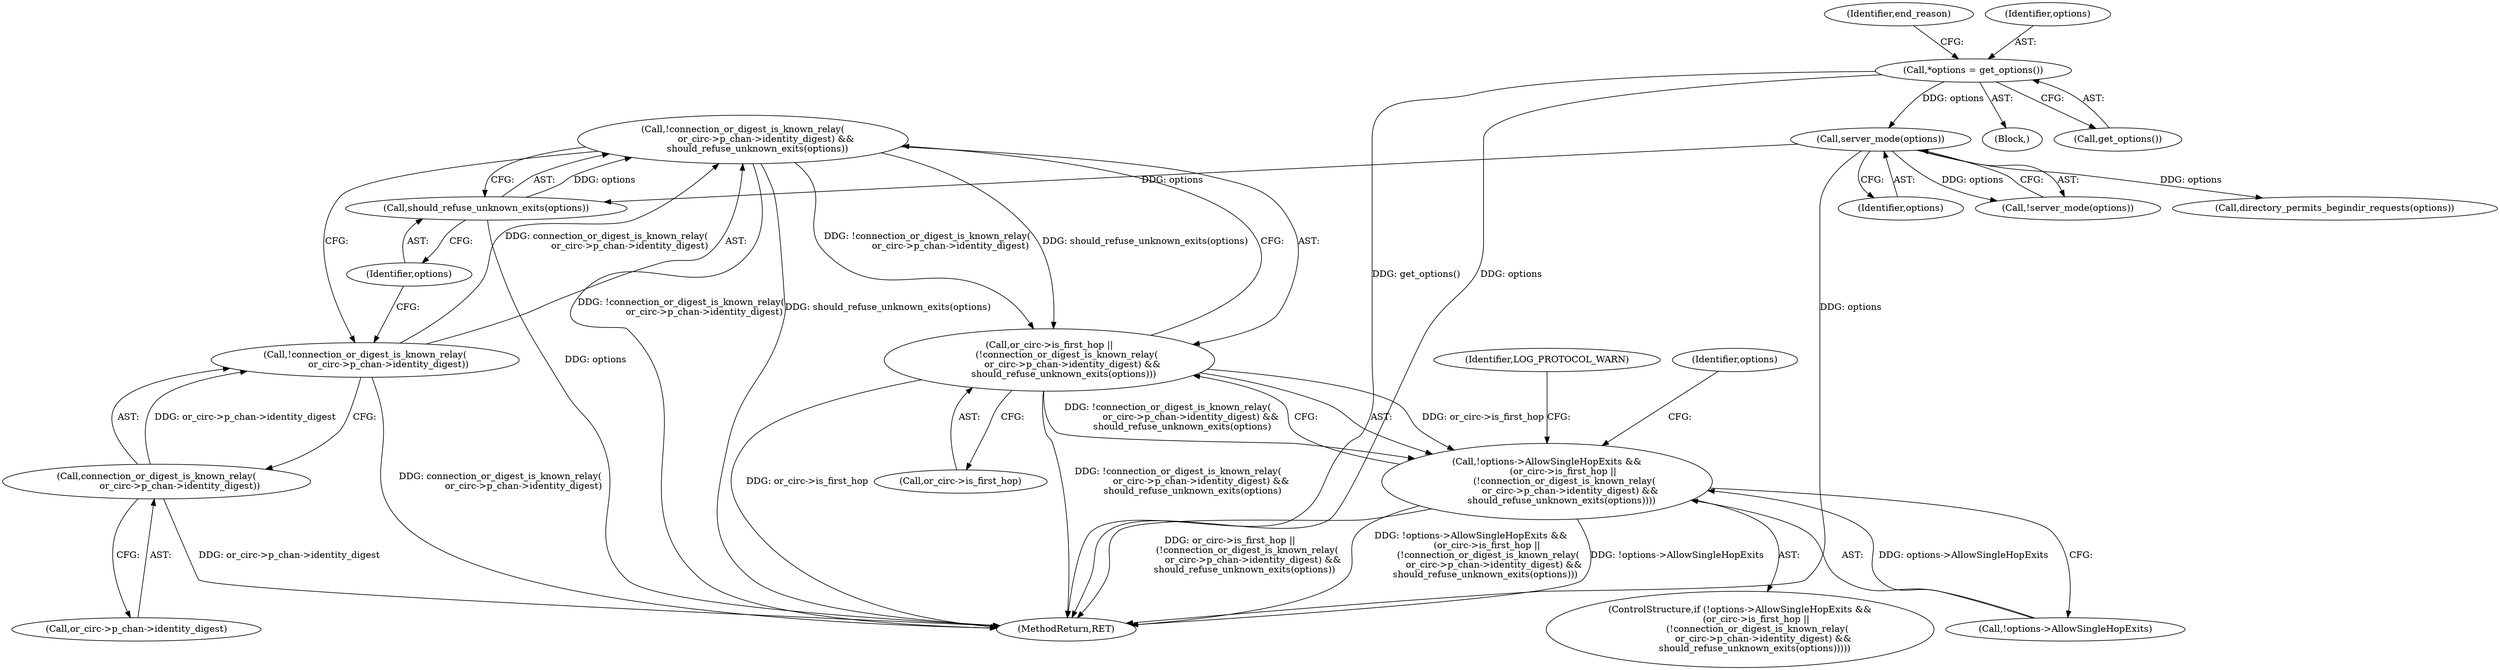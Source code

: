 digraph "0_tor_79b59a2dfcb68897ee89d98587d09e55f07e68d7@API" {
"1000268" [label="(Call,!connection_or_digest_is_known_relay(\n                or_circ->p_chan->identity_digest) &&\n          should_refuse_unknown_exits(options))"];
"1000269" [label="(Call,!connection_or_digest_is_known_relay(\n                or_circ->p_chan->identity_digest))"];
"1000270" [label="(Call,connection_or_digest_is_known_relay(\n                or_circ->p_chan->identity_digest))"];
"1000276" [label="(Call,should_refuse_unknown_exits(options))"];
"1000177" [label="(Call,server_mode(options))"];
"1000140" [label="(Call,*options = get_options())"];
"1000264" [label="(Call,or_circ->is_first_hop ||\n            (!connection_or_digest_is_known_relay(\n                or_circ->p_chan->identity_digest) &&\n          should_refuse_unknown_exits(options)))"];
"1000259" [label="(Call,!options->AllowSingleHopExits &&\n           (or_circ->is_first_hop ||\n            (!connection_or_digest_is_known_relay(\n                or_circ->p_chan->identity_digest) &&\n          should_refuse_unknown_exits(options))))"];
"1000264" [label="(Call,or_circ->is_first_hop ||\n            (!connection_or_digest_is_known_relay(\n                or_circ->p_chan->identity_digest) &&\n          should_refuse_unknown_exits(options)))"];
"1000697" [label="(MethodReturn,RET)"];
"1000259" [label="(Call,!options->AllowSingleHopExits &&\n           (or_circ->is_first_hop ||\n            (!connection_or_digest_is_known_relay(\n                or_circ->p_chan->identity_digest) &&\n          should_refuse_unknown_exits(options))))"];
"1000271" [label="(Call,or_circ->p_chan->identity_digest)"];
"1000176" [label="(Call,!server_mode(options))"];
"1000124" [label="(Block,)"];
"1000177" [label="(Call,server_mode(options))"];
"1000280" [label="(Identifier,LOG_PROTOCOL_WARN)"];
"1000265" [label="(Call,or_circ->is_first_hop)"];
"1000258" [label="(ControlStructure,if (!options->AllowSingleHopExits &&\n           (or_circ->is_first_hop ||\n            (!connection_or_digest_is_known_relay(\n                or_circ->p_chan->identity_digest) &&\n          should_refuse_unknown_exits(options)))))"];
"1000270" [label="(Call,connection_or_digest_is_known_relay(\n                or_circ->p_chan->identity_digest))"];
"1000178" [label="(Identifier,options)"];
"1000147" [label="(Identifier,end_reason)"];
"1000269" [label="(Call,!connection_or_digest_is_known_relay(\n                or_circ->p_chan->identity_digest))"];
"1000276" [label="(Call,should_refuse_unknown_exits(options))"];
"1000140" [label="(Call,*options = get_options())"];
"1000260" [label="(Call,!options->AllowSingleHopExits)"];
"1000142" [label="(Call,get_options())"];
"1000268" [label="(Call,!connection_or_digest_is_known_relay(\n                or_circ->p_chan->identity_digest) &&\n          should_refuse_unknown_exits(options))"];
"1000277" [label="(Identifier,options)"];
"1000321" [label="(Call,directory_permits_begindir_requests(options))"];
"1000141" [label="(Identifier,options)"];
"1000381" [label="(Identifier,options)"];
"1000268" -> "1000264"  [label="AST: "];
"1000268" -> "1000269"  [label="CFG: "];
"1000268" -> "1000276"  [label="CFG: "];
"1000269" -> "1000268"  [label="AST: "];
"1000276" -> "1000268"  [label="AST: "];
"1000264" -> "1000268"  [label="CFG: "];
"1000268" -> "1000697"  [label="DDG: !connection_or_digest_is_known_relay(\n                or_circ->p_chan->identity_digest)"];
"1000268" -> "1000697"  [label="DDG: should_refuse_unknown_exits(options)"];
"1000268" -> "1000264"  [label="DDG: !connection_or_digest_is_known_relay(\n                or_circ->p_chan->identity_digest)"];
"1000268" -> "1000264"  [label="DDG: should_refuse_unknown_exits(options)"];
"1000269" -> "1000268"  [label="DDG: connection_or_digest_is_known_relay(\n                or_circ->p_chan->identity_digest)"];
"1000276" -> "1000268"  [label="DDG: options"];
"1000269" -> "1000270"  [label="CFG: "];
"1000270" -> "1000269"  [label="AST: "];
"1000277" -> "1000269"  [label="CFG: "];
"1000269" -> "1000697"  [label="DDG: connection_or_digest_is_known_relay(\n                or_circ->p_chan->identity_digest)"];
"1000270" -> "1000269"  [label="DDG: or_circ->p_chan->identity_digest"];
"1000270" -> "1000271"  [label="CFG: "];
"1000271" -> "1000270"  [label="AST: "];
"1000270" -> "1000697"  [label="DDG: or_circ->p_chan->identity_digest"];
"1000276" -> "1000277"  [label="CFG: "];
"1000277" -> "1000276"  [label="AST: "];
"1000276" -> "1000697"  [label="DDG: options"];
"1000177" -> "1000276"  [label="DDG: options"];
"1000177" -> "1000176"  [label="AST: "];
"1000177" -> "1000178"  [label="CFG: "];
"1000178" -> "1000177"  [label="AST: "];
"1000176" -> "1000177"  [label="CFG: "];
"1000177" -> "1000697"  [label="DDG: options"];
"1000177" -> "1000176"  [label="DDG: options"];
"1000140" -> "1000177"  [label="DDG: options"];
"1000177" -> "1000321"  [label="DDG: options"];
"1000140" -> "1000124"  [label="AST: "];
"1000140" -> "1000142"  [label="CFG: "];
"1000141" -> "1000140"  [label="AST: "];
"1000142" -> "1000140"  [label="AST: "];
"1000147" -> "1000140"  [label="CFG: "];
"1000140" -> "1000697"  [label="DDG: get_options()"];
"1000140" -> "1000697"  [label="DDG: options"];
"1000264" -> "1000259"  [label="AST: "];
"1000264" -> "1000265"  [label="CFG: "];
"1000265" -> "1000264"  [label="AST: "];
"1000259" -> "1000264"  [label="CFG: "];
"1000264" -> "1000697"  [label="DDG: or_circ->is_first_hop"];
"1000264" -> "1000697"  [label="DDG: !connection_or_digest_is_known_relay(\n                or_circ->p_chan->identity_digest) &&\n          should_refuse_unknown_exits(options)"];
"1000264" -> "1000259"  [label="DDG: or_circ->is_first_hop"];
"1000264" -> "1000259"  [label="DDG: !connection_or_digest_is_known_relay(\n                or_circ->p_chan->identity_digest) &&\n          should_refuse_unknown_exits(options)"];
"1000259" -> "1000258"  [label="AST: "];
"1000259" -> "1000260"  [label="CFG: "];
"1000260" -> "1000259"  [label="AST: "];
"1000280" -> "1000259"  [label="CFG: "];
"1000381" -> "1000259"  [label="CFG: "];
"1000259" -> "1000697"  [label="DDG: !options->AllowSingleHopExits &&\n           (or_circ->is_first_hop ||\n            (!connection_or_digest_is_known_relay(\n                or_circ->p_chan->identity_digest) &&\n          should_refuse_unknown_exits(options)))"];
"1000259" -> "1000697"  [label="DDG: !options->AllowSingleHopExits"];
"1000259" -> "1000697"  [label="DDG: or_circ->is_first_hop ||\n            (!connection_or_digest_is_known_relay(\n                or_circ->p_chan->identity_digest) &&\n          should_refuse_unknown_exits(options))"];
"1000260" -> "1000259"  [label="DDG: options->AllowSingleHopExits"];
}
